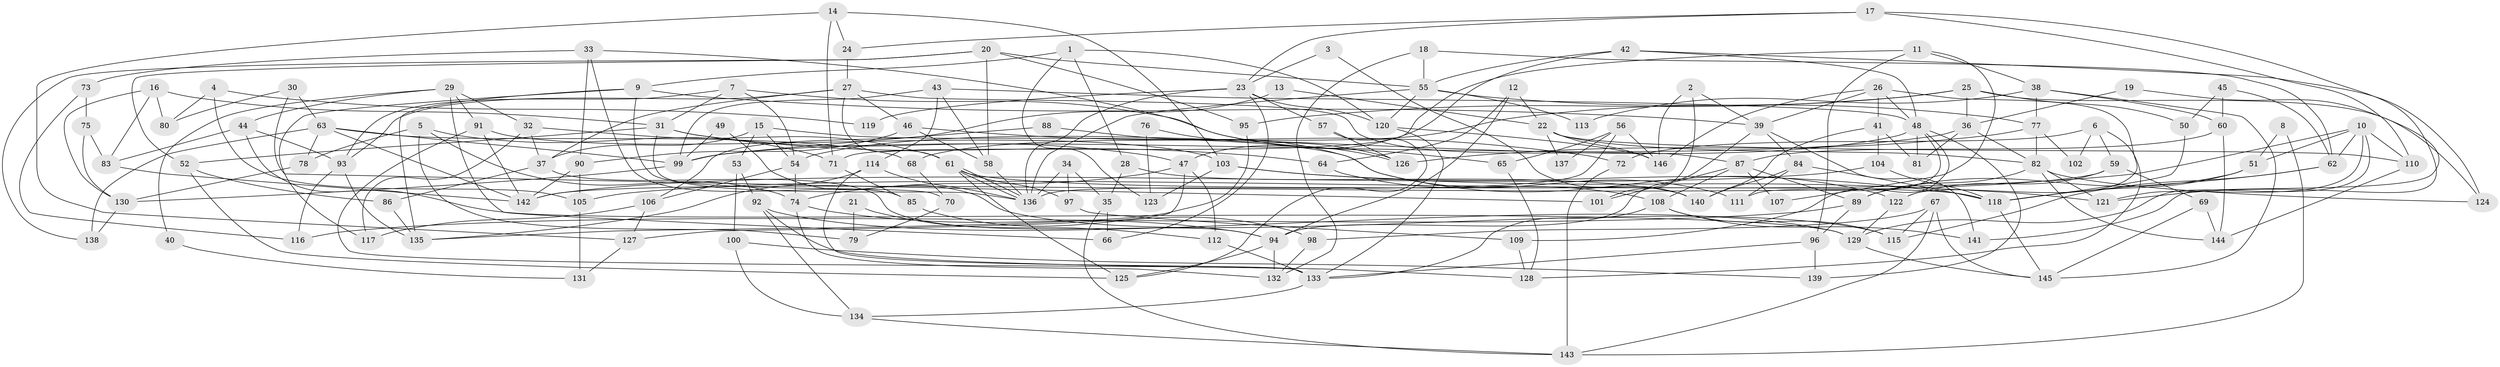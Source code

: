 // coarse degree distribution, {5: 0.21568627450980393, 3: 0.28431372549019607, 4: 0.21568627450980393, 6: 0.06862745098039216, 2: 0.09803921568627451, 9: 0.0196078431372549, 11: 0.00980392156862745, 7: 0.058823529411764705, 8: 0.0196078431372549, 22: 0.00980392156862745}
// Generated by graph-tools (version 1.1) at 2025/55/03/04/25 21:55:26]
// undirected, 146 vertices, 292 edges
graph export_dot {
graph [start="1"]
  node [color=gray90,style=filled];
  1;
  2;
  3;
  4;
  5;
  6;
  7;
  8;
  9;
  10;
  11;
  12;
  13;
  14;
  15;
  16;
  17;
  18;
  19;
  20;
  21;
  22;
  23;
  24;
  25;
  26;
  27;
  28;
  29;
  30;
  31;
  32;
  33;
  34;
  35;
  36;
  37;
  38;
  39;
  40;
  41;
  42;
  43;
  44;
  45;
  46;
  47;
  48;
  49;
  50;
  51;
  52;
  53;
  54;
  55;
  56;
  57;
  58;
  59;
  60;
  61;
  62;
  63;
  64;
  65;
  66;
  67;
  68;
  69;
  70;
  71;
  72;
  73;
  74;
  75;
  76;
  77;
  78;
  79;
  80;
  81;
  82;
  83;
  84;
  85;
  86;
  87;
  88;
  89;
  90;
  91;
  92;
  93;
  94;
  95;
  96;
  97;
  98;
  99;
  100;
  101;
  102;
  103;
  104;
  105;
  106;
  107;
  108;
  109;
  110;
  111;
  112;
  113;
  114;
  115;
  116;
  117;
  118;
  119;
  120;
  121;
  122;
  123;
  124;
  125;
  126;
  127;
  128;
  129;
  130;
  131;
  132;
  133;
  134;
  135;
  136;
  137;
  138;
  139;
  140;
  141;
  142;
  143;
  144;
  145;
  146;
  1 -- 120;
  1 -- 9;
  1 -- 28;
  1 -- 123;
  2 -- 39;
  2 -- 146;
  2 -- 101;
  3 -- 23;
  3 -- 140;
  4 -- 80;
  4 -- 105;
  4 -- 119;
  5 -- 74;
  5 -- 71;
  5 -- 78;
  5 -- 79;
  6 -- 128;
  6 -- 59;
  6 -- 72;
  6 -- 102;
  7 -- 93;
  7 -- 31;
  7 -- 54;
  7 -- 65;
  8 -- 51;
  8 -- 143;
  9 -- 135;
  9 -- 39;
  9 -- 70;
  9 -- 117;
  10 -- 51;
  10 -- 129;
  10 -- 62;
  10 -- 105;
  10 -- 110;
  10 -- 121;
  11 -- 71;
  11 -- 96;
  11 -- 38;
  11 -- 107;
  12 -- 22;
  12 -- 94;
  12 -- 64;
  13 -- 106;
  13 -- 22;
  14 -- 103;
  14 -- 127;
  14 -- 24;
  14 -- 71;
  15 -- 54;
  15 -- 37;
  15 -- 53;
  15 -- 122;
  16 -- 31;
  16 -- 130;
  16 -- 80;
  16 -- 83;
  17 -- 121;
  17 -- 24;
  17 -- 23;
  17 -- 110;
  18 -- 55;
  18 -- 132;
  18 -- 62;
  19 -- 141;
  19 -- 36;
  20 -- 55;
  20 -- 95;
  20 -- 52;
  20 -- 58;
  20 -- 138;
  21 -- 112;
  21 -- 79;
  22 -- 82;
  22 -- 110;
  22 -- 137;
  22 -- 146;
  23 -- 120;
  23 -- 57;
  23 -- 66;
  23 -- 119;
  23 -- 136;
  24 -- 27;
  25 -- 124;
  25 -- 50;
  25 -- 36;
  25 -- 68;
  25 -- 95;
  26 -- 41;
  26 -- 48;
  26 -- 39;
  26 -- 122;
  26 -- 146;
  27 -- 93;
  27 -- 61;
  27 -- 37;
  27 -- 46;
  27 -- 87;
  28 -- 140;
  28 -- 35;
  29 -- 91;
  29 -- 66;
  29 -- 32;
  29 -- 40;
  29 -- 44;
  30 -- 101;
  30 -- 63;
  30 -- 80;
  31 -- 64;
  31 -- 136;
  31 -- 47;
  31 -- 52;
  32 -- 37;
  32 -- 61;
  32 -- 117;
  33 -- 126;
  33 -- 90;
  33 -- 73;
  33 -- 85;
  34 -- 136;
  34 -- 35;
  34 -- 97;
  35 -- 143;
  35 -- 66;
  36 -- 82;
  36 -- 81;
  36 -- 99;
  37 -- 94;
  37 -- 86;
  38 -- 60;
  38 -- 77;
  38 -- 113;
  38 -- 145;
  39 -- 94;
  39 -- 84;
  39 -- 141;
  40 -- 131;
  41 -- 104;
  41 -- 81;
  41 -- 140;
  42 -- 48;
  42 -- 55;
  42 -- 47;
  42 -- 124;
  43 -- 114;
  43 -- 58;
  43 -- 48;
  43 -- 99;
  44 -- 129;
  44 -- 83;
  44 -- 93;
  45 -- 60;
  45 -- 62;
  45 -- 50;
  46 -- 58;
  46 -- 72;
  46 -- 90;
  47 -- 74;
  47 -- 112;
  47 -- 127;
  48 -- 109;
  48 -- 54;
  48 -- 81;
  48 -- 111;
  48 -- 139;
  49 -- 99;
  49 -- 115;
  50 -- 118;
  51 -- 89;
  51 -- 118;
  52 -- 86;
  52 -- 125;
  53 -- 100;
  53 -- 92;
  54 -- 74;
  54 -- 106;
  55 -- 136;
  55 -- 120;
  55 -- 77;
  55 -- 113;
  56 -- 146;
  56 -- 136;
  56 -- 65;
  56 -- 137;
  57 -- 125;
  57 -- 126;
  58 -- 136;
  59 -- 142;
  59 -- 122;
  59 -- 69;
  60 -- 87;
  60 -- 144;
  61 -- 136;
  61 -- 136;
  61 -- 97;
  61 -- 118;
  61 -- 125;
  62 -- 115;
  62 -- 118;
  63 -- 78;
  63 -- 99;
  63 -- 68;
  63 -- 138;
  63 -- 142;
  64 -- 108;
  65 -- 128;
  67 -- 145;
  67 -- 115;
  67 -- 98;
  67 -- 143;
  68 -- 70;
  69 -- 145;
  69 -- 144;
  70 -- 79;
  71 -- 85;
  72 -- 143;
  73 -- 75;
  73 -- 116;
  74 -- 94;
  74 -- 132;
  75 -- 130;
  75 -- 83;
  76 -- 123;
  76 -- 126;
  77 -- 82;
  77 -- 102;
  77 -- 126;
  78 -- 130;
  82 -- 144;
  82 -- 89;
  82 -- 121;
  82 -- 124;
  83 -- 142;
  84 -- 118;
  84 -- 111;
  84 -- 140;
  85 -- 98;
  86 -- 135;
  87 -- 89;
  87 -- 101;
  87 -- 107;
  87 -- 108;
  88 -- 99;
  88 -- 111;
  89 -- 116;
  89 -- 96;
  90 -- 142;
  90 -- 105;
  91 -- 142;
  91 -- 103;
  91 -- 133;
  92 -- 129;
  92 -- 128;
  92 -- 134;
  93 -- 135;
  93 -- 116;
  94 -- 125;
  94 -- 132;
  95 -- 135;
  96 -- 133;
  96 -- 139;
  97 -- 109;
  98 -- 132;
  99 -- 130;
  100 -- 139;
  100 -- 134;
  103 -- 121;
  103 -- 118;
  103 -- 123;
  104 -- 142;
  104 -- 118;
  105 -- 131;
  106 -- 117;
  106 -- 127;
  108 -- 133;
  108 -- 115;
  108 -- 141;
  109 -- 128;
  110 -- 144;
  112 -- 133;
  114 -- 133;
  114 -- 136;
  114 -- 135;
  118 -- 145;
  120 -- 146;
  120 -- 133;
  122 -- 129;
  127 -- 131;
  129 -- 145;
  130 -- 138;
  133 -- 134;
  134 -- 143;
}

